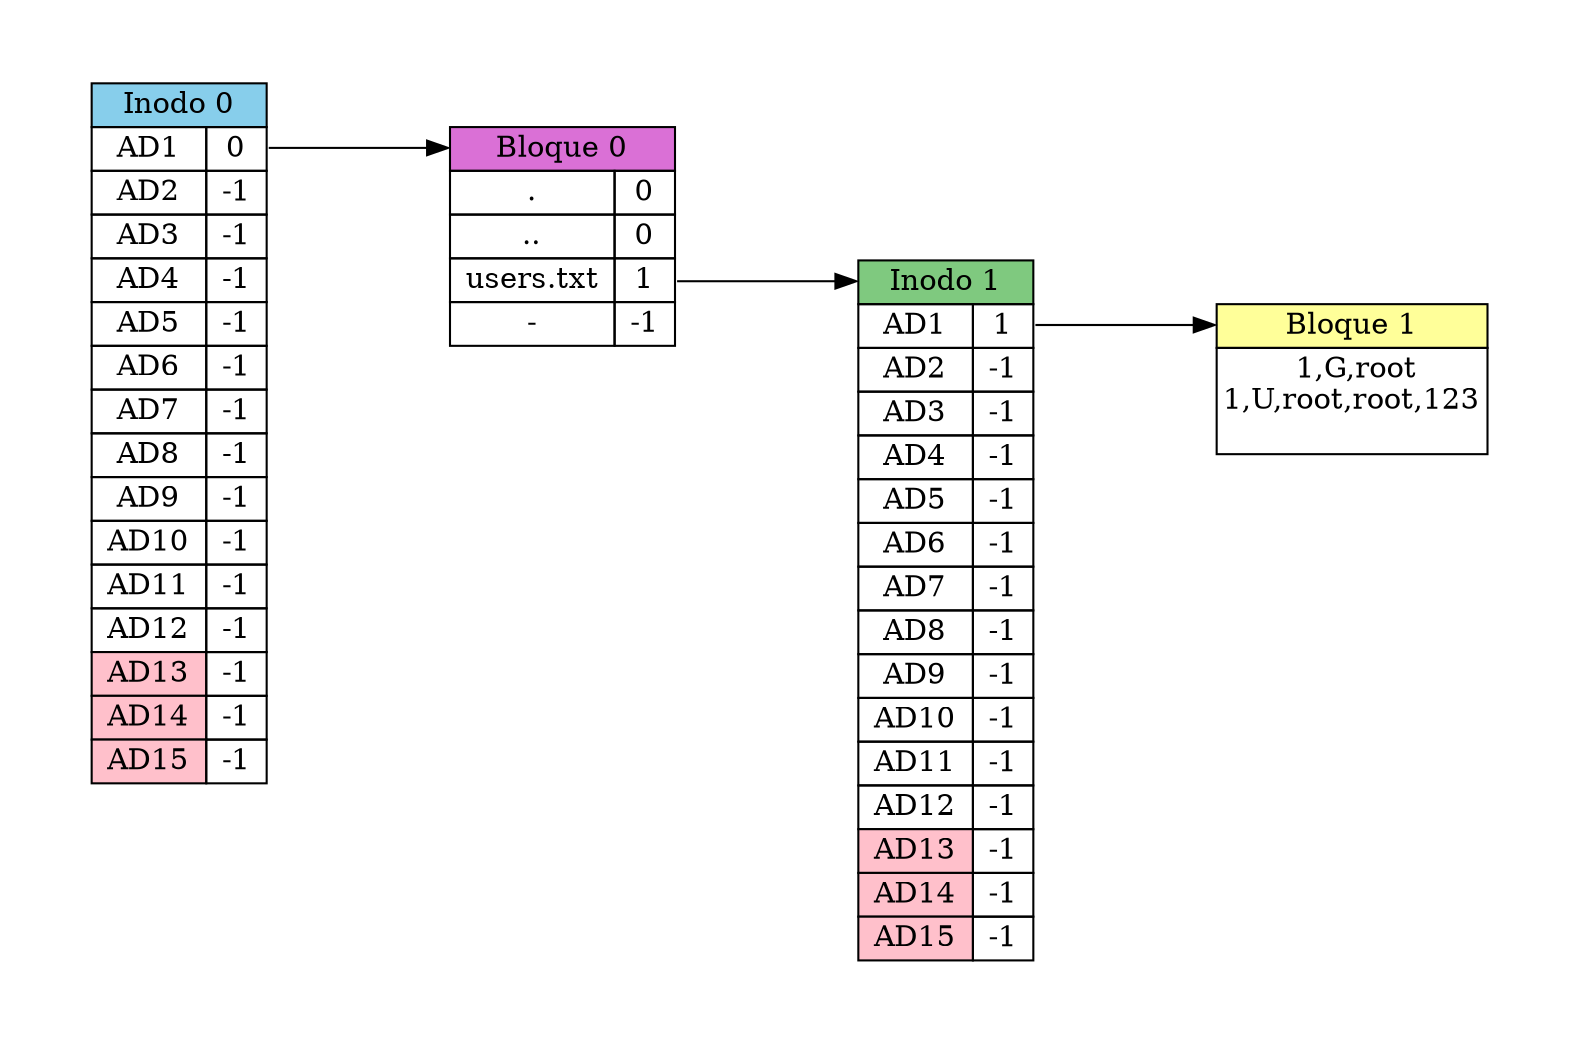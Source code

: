 digraph { 
 graph [pad=0.5, nodesep=0.5, ranksep=1] 
 node [ shape=plaintext ] 
 rankdir=LR 

 Inodo0 [ 
  label = < 
   <table border="0" cellborder="1" cellspacing="0"> 
    <tr> <td bgcolor='skyblue' colspan="2" port='P0'> Inodo 0 </td> </tr> 
    <tr> <td> AD1 </td> <td port='P1'> 0 </td> </tr> 
    <tr> <td> AD2 </td> <td port='P2'> -1 </td> </tr> 
    <tr> <td> AD3 </td> <td port='P3'> -1 </td> </tr> 
    <tr> <td> AD4 </td> <td port='P4'> -1 </td> </tr> 
    <tr> <td> AD5 </td> <td port='P5'> -1 </td> </tr> 
    <tr> <td> AD6 </td> <td port='P6'> -1 </td> </tr> 
    <tr> <td> AD7 </td> <td port='P7'> -1 </td> </tr> 
    <tr> <td> AD8 </td> <td port='P8'> -1 </td> </tr> 
    <tr> <td> AD9 </td> <td port='P9'> -1 </td> </tr> 
    <tr> <td> AD10 </td> <td port='P10'> -1 </td> </tr> 
    <tr> <td> AD11 </td> <td port='P11'> -1 </td> </tr> 
    <tr> <td> AD12 </td> <td port='P12'> -1 </td> </tr> 
    <tr> <td bgcolor='pink'> AD13 </td> <td port='P13'> -1 </td> </tr> 
    <tr> <td bgcolor='pink'> AD14 </td> <td port='P14'> -1 </td> </tr> 
    <tr> <td bgcolor='pink'> AD15 </td> <td port='P15'> -1 </td> </tr> 
   </table> 
  > 
 ]; 

 Bloque0 [ 
  label = < 
   <table border="0" cellborder="1" cellspacing="0"> 
    <tr> <td bgcolor='orchid' colspan="2" port='P0'> Bloque 0 </td> </tr> 
    <tr> <td> . </td> <td port='P1'> 0 </td> </tr> 
    <tr> <td> .. </td> <td port='P2'> 0 </td> </tr> 
    <tr> <td> users.txt </td> <td port='P3'> 1 </td> </tr> 
    <tr> <td> - </td> <td port='P4'> -1 </td> </tr> 
   </table> 
  > 
 ]; 

 Inodo0:P1 -> Bloque0:P0; 

 Inodo1 [ 
  label = < 
   <table border="0" cellborder="1" cellspacing="0"> 
    <tr> <td bgcolor='#7FC97F' colspan="2" port='P0'> Inodo 1 </td> </tr> 
    <tr> <td> AD1 </td> <td port='P1'> 1 </td> </tr> 
    <tr> <td> AD2 </td> <td port='P2'> -1 </td> </tr> 
    <tr> <td> AD3 </td> <td port='P3'> -1 </td> </tr> 
    <tr> <td> AD4 </td> <td port='P4'> -1 </td> </tr> 
    <tr> <td> AD5 </td> <td port='P5'> -1 </td> </tr> 
    <tr> <td> AD6 </td> <td port='P6'> -1 </td> </tr> 
    <tr> <td> AD7 </td> <td port='P7'> -1 </td> </tr> 
    <tr> <td> AD8 </td> <td port='P8'> -1 </td> </tr> 
    <tr> <td> AD9 </td> <td port='P9'> -1 </td> </tr> 
    <tr> <td> AD10 </td> <td port='P10'> -1 </td> </tr> 
    <tr> <td> AD11 </td> <td port='P11'> -1 </td> </tr> 
    <tr> <td> AD12 </td> <td port='P12'> -1 </td> </tr> 
    <tr> <td bgcolor='pink'> AD13 </td> <td port='P13'> -1 </td> </tr> 
    <tr> <td bgcolor='pink'> AD14 </td> <td port='P14'> -1 </td> </tr> 
    <tr> <td bgcolor='pink'> AD15 </td> <td port='P15'> -1 </td> </tr> 
   </table> 
  > 
 ]; 

 Bloque0:P3 -> Inodo1:P0; 

 Bloque1 [ 
  label = < 
   <table border="0" cellborder="1" cellspacing="0"> 
    <tr> <td bgcolor='#ffff99' port='P0'> Bloque 1 </td> </tr> 
    <tr> <td> 1,G,root<br/>1,U,root,root,123<br/> </td> </tr> 
   </table> 
  > 
 ]; 

 Inodo1:P1 -> Bloque1:P0; 

}